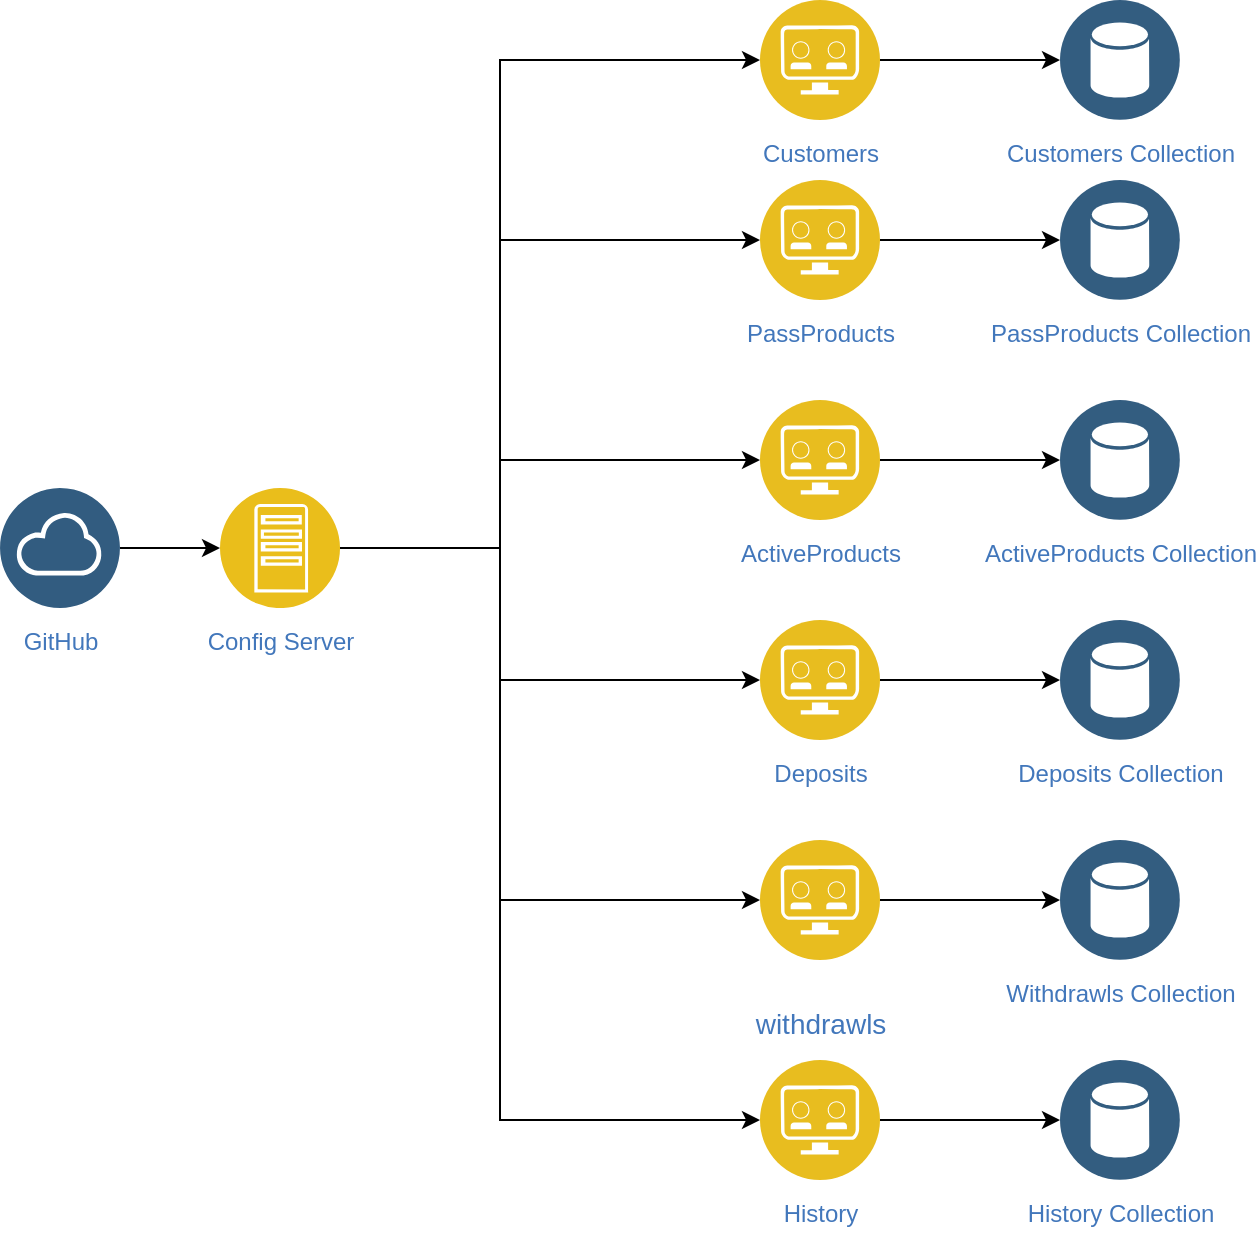 <mxfile version="16.5.3" type="google"><diagram id="0d7cefc2-ccd6-e077-73ed-a8e48b0cddf6" name="Page-1"><mxGraphModel dx="1102" dy="614" grid="1" gridSize="10" guides="1" tooltips="1" connect="1" arrows="1" fold="1" page="1" pageScale="1" pageWidth="1169" pageHeight="827" background="none" math="0" shadow="0"><root><mxCell id="0"/><mxCell id="1" parent="0"/><mxCell id="01k1PwjcBxu0ATkbtGsq-130" style="edgeStyle=orthogonalEdgeStyle;rounded=0;orthogonalLoop=1;jettySize=auto;html=1;exitX=1;exitY=0.5;exitDx=0;exitDy=0;entryX=0;entryY=0.5;entryDx=0;entryDy=0;" edge="1" parent="1" source="01k1PwjcBxu0ATkbtGsq-106" target="01k1PwjcBxu0ATkbtGsq-111"><mxGeometry relative="1" as="geometry"/></mxCell><mxCell id="01k1PwjcBxu0ATkbtGsq-106" value="Customers" style="aspect=fixed;perimeter=ellipsePerimeter;html=1;align=center;shadow=0;dashed=0;fontColor=#4277BB;labelBackgroundColor=#ffffff;fontSize=12;spacingTop=3;image;image=img/lib/ibm/applications/api_developer_portal.svg;" vertex="1" parent="1"><mxGeometry x="480" y="110" width="60" height="60" as="geometry"/></mxCell><mxCell id="01k1PwjcBxu0ATkbtGsq-131" style="edgeStyle=orthogonalEdgeStyle;rounded=0;orthogonalLoop=1;jettySize=auto;html=1;exitX=1;exitY=0.5;exitDx=0;exitDy=0;entryX=0;entryY=0.5;entryDx=0;entryDy=0;" edge="1" parent="1" source="01k1PwjcBxu0ATkbtGsq-107" target="01k1PwjcBxu0ATkbtGsq-112"><mxGeometry relative="1" as="geometry"><Array as="points"><mxPoint x="590" y="230"/><mxPoint x="590" y="230"/></Array></mxGeometry></mxCell><mxCell id="01k1PwjcBxu0ATkbtGsq-107" value="PassProducts" style="aspect=fixed;perimeter=ellipsePerimeter;html=1;align=center;shadow=0;dashed=0;fontColor=#4277BB;labelBackgroundColor=#ffffff;fontSize=12;spacingTop=3;image;image=img/lib/ibm/applications/api_developer_portal.svg;" vertex="1" parent="1"><mxGeometry x="480" y="200" width="60" height="60" as="geometry"/></mxCell><mxCell id="01k1PwjcBxu0ATkbtGsq-132" style="edgeStyle=orthogonalEdgeStyle;rounded=0;orthogonalLoop=1;jettySize=auto;html=1;exitX=1;exitY=0.5;exitDx=0;exitDy=0;entryX=0;entryY=0.5;entryDx=0;entryDy=0;" edge="1" parent="1" source="01k1PwjcBxu0ATkbtGsq-108" target="01k1PwjcBxu0ATkbtGsq-113"><mxGeometry relative="1" as="geometry"/></mxCell><mxCell id="01k1PwjcBxu0ATkbtGsq-108" value="Deposits&lt;br&gt;" style="aspect=fixed;perimeter=ellipsePerimeter;html=1;align=center;shadow=0;dashed=0;fontColor=#4277BB;labelBackgroundColor=#ffffff;fontSize=12;spacingTop=3;image;image=img/lib/ibm/applications/api_developer_portal.svg;" vertex="1" parent="1"><mxGeometry x="480" y="420" width="60" height="60" as="geometry"/></mxCell><mxCell id="01k1PwjcBxu0ATkbtGsq-133" style="edgeStyle=orthogonalEdgeStyle;rounded=0;orthogonalLoop=1;jettySize=auto;html=1;exitX=1;exitY=0.5;exitDx=0;exitDy=0;entryX=0;entryY=0.5;entryDx=0;entryDy=0;" edge="1" parent="1" source="01k1PwjcBxu0ATkbtGsq-109" target="01k1PwjcBxu0ATkbtGsq-114"><mxGeometry relative="1" as="geometry"/></mxCell><mxCell id="01k1PwjcBxu0ATkbtGsq-109" value="&lt;span class=&quot;ui-provider rp b c d e f g h i j k l m n o p q r s t bet beu w x y z ab ac ae af ag ah ai aj ak&quot; dir=&quot;ltr&quot;&gt;&lt;span style=&quot;font-family: &amp;#34;segoe ui&amp;#34; , , &amp;#34;apple color emoji&amp;#34; , &amp;#34;segoe ui emoji&amp;#34; , sans-serif ; font-size: 14px&quot;&gt;&lt;p style=&quot;margin: 0px&quot;&gt;&lt;/p&gt;&lt;p&gt;withdrawls&lt;/p&gt;&lt;p&gt;&lt;br&gt;&lt;/p&gt;&lt;p&gt;&lt;br&gt;&lt;/p&gt;&lt;/span&gt;&lt;p&gt;&lt;br&gt;&lt;/p&gt;&lt;/span&gt;" style="aspect=fixed;perimeter=ellipsePerimeter;html=1;align=center;shadow=0;dashed=0;fontColor=#4277BB;labelBackgroundColor=#ffffff;fontSize=12;spacingTop=3;image;image=img/lib/ibm/applications/api_developer_portal.svg;" vertex="1" parent="1"><mxGeometry x="480" y="530" width="60" height="60" as="geometry"/></mxCell><mxCell id="01k1PwjcBxu0ATkbtGsq-126" style="edgeStyle=orthogonalEdgeStyle;rounded=0;orthogonalLoop=1;jettySize=auto;html=1;exitX=1;exitY=0.5;exitDx=0;exitDy=0;entryX=0;entryY=0.5;entryDx=0;entryDy=0;" edge="1" parent="1" source="01k1PwjcBxu0ATkbtGsq-110" target="01k1PwjcBxu0ATkbtGsq-106"><mxGeometry relative="1" as="geometry"><mxPoint x="493" y="150" as="targetPoint"/><Array as="points"><mxPoint x="350" y="384"/><mxPoint x="350" y="140"/></Array></mxGeometry></mxCell><mxCell id="01k1PwjcBxu0ATkbtGsq-127" style="edgeStyle=orthogonalEdgeStyle;rounded=0;orthogonalLoop=1;jettySize=auto;html=1;exitX=1;exitY=0.5;exitDx=0;exitDy=0;" edge="1" parent="1" source="01k1PwjcBxu0ATkbtGsq-110" target="01k1PwjcBxu0ATkbtGsq-107"><mxGeometry relative="1" as="geometry"><Array as="points"><mxPoint x="350" y="384"/><mxPoint x="350" y="230"/></Array></mxGeometry></mxCell><mxCell id="01k1PwjcBxu0ATkbtGsq-128" style="edgeStyle=orthogonalEdgeStyle;rounded=0;orthogonalLoop=1;jettySize=auto;html=1;exitX=1;exitY=0.5;exitDx=0;exitDy=0;entryX=0;entryY=0.5;entryDx=0;entryDy=0;" edge="1" parent="1" source="01k1PwjcBxu0ATkbtGsq-110" target="01k1PwjcBxu0ATkbtGsq-108"><mxGeometry relative="1" as="geometry"><Array as="points"><mxPoint x="350" y="384"/><mxPoint x="350" y="450"/></Array></mxGeometry></mxCell><mxCell id="01k1PwjcBxu0ATkbtGsq-129" style="edgeStyle=orthogonalEdgeStyle;rounded=0;orthogonalLoop=1;jettySize=auto;html=1;exitX=1;exitY=0.5;exitDx=0;exitDy=0;entryX=0;entryY=0.5;entryDx=0;entryDy=0;" edge="1" parent="1" source="01k1PwjcBxu0ATkbtGsq-110" target="01k1PwjcBxu0ATkbtGsq-109"><mxGeometry relative="1" as="geometry"><Array as="points"><mxPoint x="350" y="384"/><mxPoint x="350" y="560"/></Array></mxGeometry></mxCell><mxCell id="01k1PwjcBxu0ATkbtGsq-140" style="edgeStyle=orthogonalEdgeStyle;rounded=0;orthogonalLoop=1;jettySize=auto;html=1;entryX=0;entryY=0.5;entryDx=0;entryDy=0;" edge="1" parent="1" source="01k1PwjcBxu0ATkbtGsq-110" target="01k1PwjcBxu0ATkbtGsq-138"><mxGeometry relative="1" as="geometry"><Array as="points"><mxPoint x="350" y="384"/><mxPoint x="350" y="340"/></Array></mxGeometry></mxCell><mxCell id="01k1PwjcBxu0ATkbtGsq-146" style="edgeStyle=orthogonalEdgeStyle;rounded=0;orthogonalLoop=1;jettySize=auto;html=1;entryX=0;entryY=0.5;entryDx=0;entryDy=0;" edge="1" parent="1" source="01k1PwjcBxu0ATkbtGsq-110" target="01k1PwjcBxu0ATkbtGsq-144"><mxGeometry relative="1" as="geometry"><Array as="points"><mxPoint x="350" y="384"/><mxPoint x="350" y="670"/></Array></mxGeometry></mxCell><mxCell id="01k1PwjcBxu0ATkbtGsq-110" value="Config Server" style="aspect=fixed;perimeter=ellipsePerimeter;html=1;align=center;shadow=0;dashed=0;fontColor=#4277BB;labelBackgroundColor=#ffffff;fontSize=12;spacingTop=3;image;image=img/lib/ibm/applications/app_server.svg;" vertex="1" parent="1"><mxGeometry x="210" y="354" width="60" height="60" as="geometry"/></mxCell><mxCell id="01k1PwjcBxu0ATkbtGsq-111" value="Customers Collection&lt;br&gt;" style="aspect=fixed;perimeter=ellipsePerimeter;html=1;align=center;shadow=0;dashed=0;fontColor=#4277BB;labelBackgroundColor=#ffffff;fontSize=12;spacingTop=3;image;image=img/lib/ibm/data/data_services.svg;" vertex="1" parent="1"><mxGeometry x="630" y="110" width="60" height="60" as="geometry"/></mxCell><mxCell id="01k1PwjcBxu0ATkbtGsq-112" value="PassProducts Collection&lt;br&gt;" style="aspect=fixed;perimeter=ellipsePerimeter;html=1;align=center;shadow=0;dashed=0;fontColor=#4277BB;labelBackgroundColor=#ffffff;fontSize=12;spacingTop=3;image;image=img/lib/ibm/data/data_services.svg;" vertex="1" parent="1"><mxGeometry x="630" y="200" width="60" height="60" as="geometry"/></mxCell><mxCell id="01k1PwjcBxu0ATkbtGsq-113" value="Deposits Collection&lt;br&gt;" style="aspect=fixed;perimeter=ellipsePerimeter;html=1;align=center;shadow=0;dashed=0;fontColor=#4277BB;labelBackgroundColor=#ffffff;fontSize=12;spacingTop=3;image;image=img/lib/ibm/data/data_services.svg;" vertex="1" parent="1"><mxGeometry x="630" y="420" width="60" height="60" as="geometry"/></mxCell><mxCell id="01k1PwjcBxu0ATkbtGsq-114" value="Withdrawls Collection" style="aspect=fixed;perimeter=ellipsePerimeter;html=1;align=center;shadow=0;dashed=0;fontColor=#4277BB;labelBackgroundColor=#ffffff;fontSize=12;spacingTop=3;image;image=img/lib/ibm/data/data_services.svg;" vertex="1" parent="1"><mxGeometry x="630" y="530" width="60" height="60" as="geometry"/></mxCell><mxCell id="01k1PwjcBxu0ATkbtGsq-124" style="edgeStyle=orthogonalEdgeStyle;rounded=0;orthogonalLoop=1;jettySize=auto;html=1;exitX=1;exitY=0.5;exitDx=0;exitDy=0;entryX=0;entryY=0.5;entryDx=0;entryDy=0;" edge="1" parent="1" source="01k1PwjcBxu0ATkbtGsq-115" target="01k1PwjcBxu0ATkbtGsq-110"><mxGeometry relative="1" as="geometry"/></mxCell><mxCell id="01k1PwjcBxu0ATkbtGsq-115" value="GitHub" style="aspect=fixed;perimeter=ellipsePerimeter;html=1;align=center;shadow=0;dashed=0;fontColor=#4277BB;labelBackgroundColor=#ffffff;fontSize=12;spacingTop=3;image;image=img/lib/ibm/data/cloud.svg;" vertex="1" parent="1"><mxGeometry x="100" y="354" width="60" height="60" as="geometry"/></mxCell><mxCell id="01k1PwjcBxu0ATkbtGsq-142" style="edgeStyle=orthogonalEdgeStyle;rounded=0;orthogonalLoop=1;jettySize=auto;html=1;entryX=0;entryY=0.5;entryDx=0;entryDy=0;" edge="1" parent="1" source="01k1PwjcBxu0ATkbtGsq-138" target="01k1PwjcBxu0ATkbtGsq-141"><mxGeometry relative="1" as="geometry"/></mxCell><mxCell id="01k1PwjcBxu0ATkbtGsq-138" value="ActiveProducts" style="aspect=fixed;perimeter=ellipsePerimeter;html=1;align=center;shadow=0;dashed=0;fontColor=#4277BB;labelBackgroundColor=#ffffff;fontSize=12;spacingTop=3;image;image=img/lib/ibm/applications/api_developer_portal.svg;" vertex="1" parent="1"><mxGeometry x="480" y="310" width="60" height="60" as="geometry"/></mxCell><mxCell id="01k1PwjcBxu0ATkbtGsq-141" value="ActiveProducts Collection&lt;br&gt;" style="aspect=fixed;perimeter=ellipsePerimeter;html=1;align=center;shadow=0;dashed=0;fontColor=#4277BB;labelBackgroundColor=#ffffff;fontSize=12;spacingTop=3;image;image=img/lib/ibm/data/data_services.svg;" vertex="1" parent="1"><mxGeometry x="630" y="310" width="60" height="60" as="geometry"/></mxCell><mxCell id="01k1PwjcBxu0ATkbtGsq-147" style="edgeStyle=orthogonalEdgeStyle;rounded=0;orthogonalLoop=1;jettySize=auto;html=1;entryX=0;entryY=0.5;entryDx=0;entryDy=0;" edge="1" parent="1" source="01k1PwjcBxu0ATkbtGsq-144" target="01k1PwjcBxu0ATkbtGsq-145"><mxGeometry relative="1" as="geometry"/></mxCell><mxCell id="01k1PwjcBxu0ATkbtGsq-144" value="History&lt;br&gt;" style="aspect=fixed;perimeter=ellipsePerimeter;html=1;align=center;shadow=0;dashed=0;fontColor=#4277BB;labelBackgroundColor=#ffffff;fontSize=12;spacingTop=3;image;image=img/lib/ibm/applications/api_developer_portal.svg;" vertex="1" parent="1"><mxGeometry x="480" y="640" width="60" height="60" as="geometry"/></mxCell><mxCell id="01k1PwjcBxu0ATkbtGsq-145" value="History Collection" style="aspect=fixed;perimeter=ellipsePerimeter;html=1;align=center;shadow=0;dashed=0;fontColor=#4277BB;labelBackgroundColor=#ffffff;fontSize=12;spacingTop=3;image;image=img/lib/ibm/data/data_services.svg;" vertex="1" parent="1"><mxGeometry x="630" y="640" width="60" height="60" as="geometry"/></mxCell></root></mxGraphModel></diagram></mxfile>